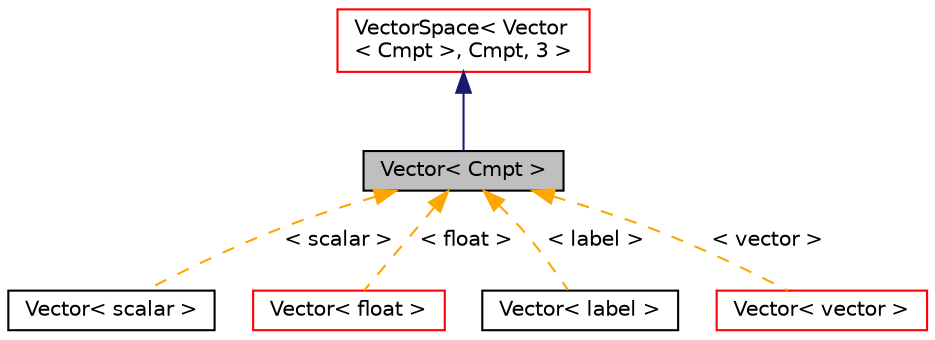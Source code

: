 digraph "Vector&lt; Cmpt &gt;"
{
  bgcolor="transparent";
  edge [fontname="Helvetica",fontsize="10",labelfontname="Helvetica",labelfontsize="10"];
  node [fontname="Helvetica",fontsize="10",shape=record];
  Node1 [label="Vector\< Cmpt \>",height=0.2,width=0.4,color="black", fillcolor="grey75", style="filled", fontcolor="black"];
  Node2 -> Node1 [dir="back",color="midnightblue",fontsize="10",style="solid",fontname="Helvetica"];
  Node2 [label="VectorSpace\< Vector\l\< Cmpt \>, Cmpt, 3 \>",height=0.2,width=0.4,color="red",URL="$a02793.html"];
  Node1 -> Node3 [dir="back",color="orange",fontsize="10",style="dashed",label=" \< scalar \>" ,fontname="Helvetica"];
  Node3 [label="Vector\< scalar \>",height=0.2,width=0.4,color="black",URL="$a02791.html"];
  Node1 -> Node4 [dir="back",color="orange",fontsize="10",style="dashed",label=" \< float \>" ,fontname="Helvetica"];
  Node4 [label="Vector\< float \>",height=0.2,width=0.4,color="red",URL="$a02791.html"];
  Node1 -> Node5 [dir="back",color="orange",fontsize="10",style="dashed",label=" \< label \>" ,fontname="Helvetica"];
  Node5 [label="Vector\< label \>",height=0.2,width=0.4,color="black",URL="$a02791.html"];
  Node1 -> Node6 [dir="back",color="orange",fontsize="10",style="dashed",label=" \< vector \>" ,fontname="Helvetica"];
  Node6 [label="Vector\< vector \>",height=0.2,width=0.4,color="red",URL="$a02791.html"];
}
